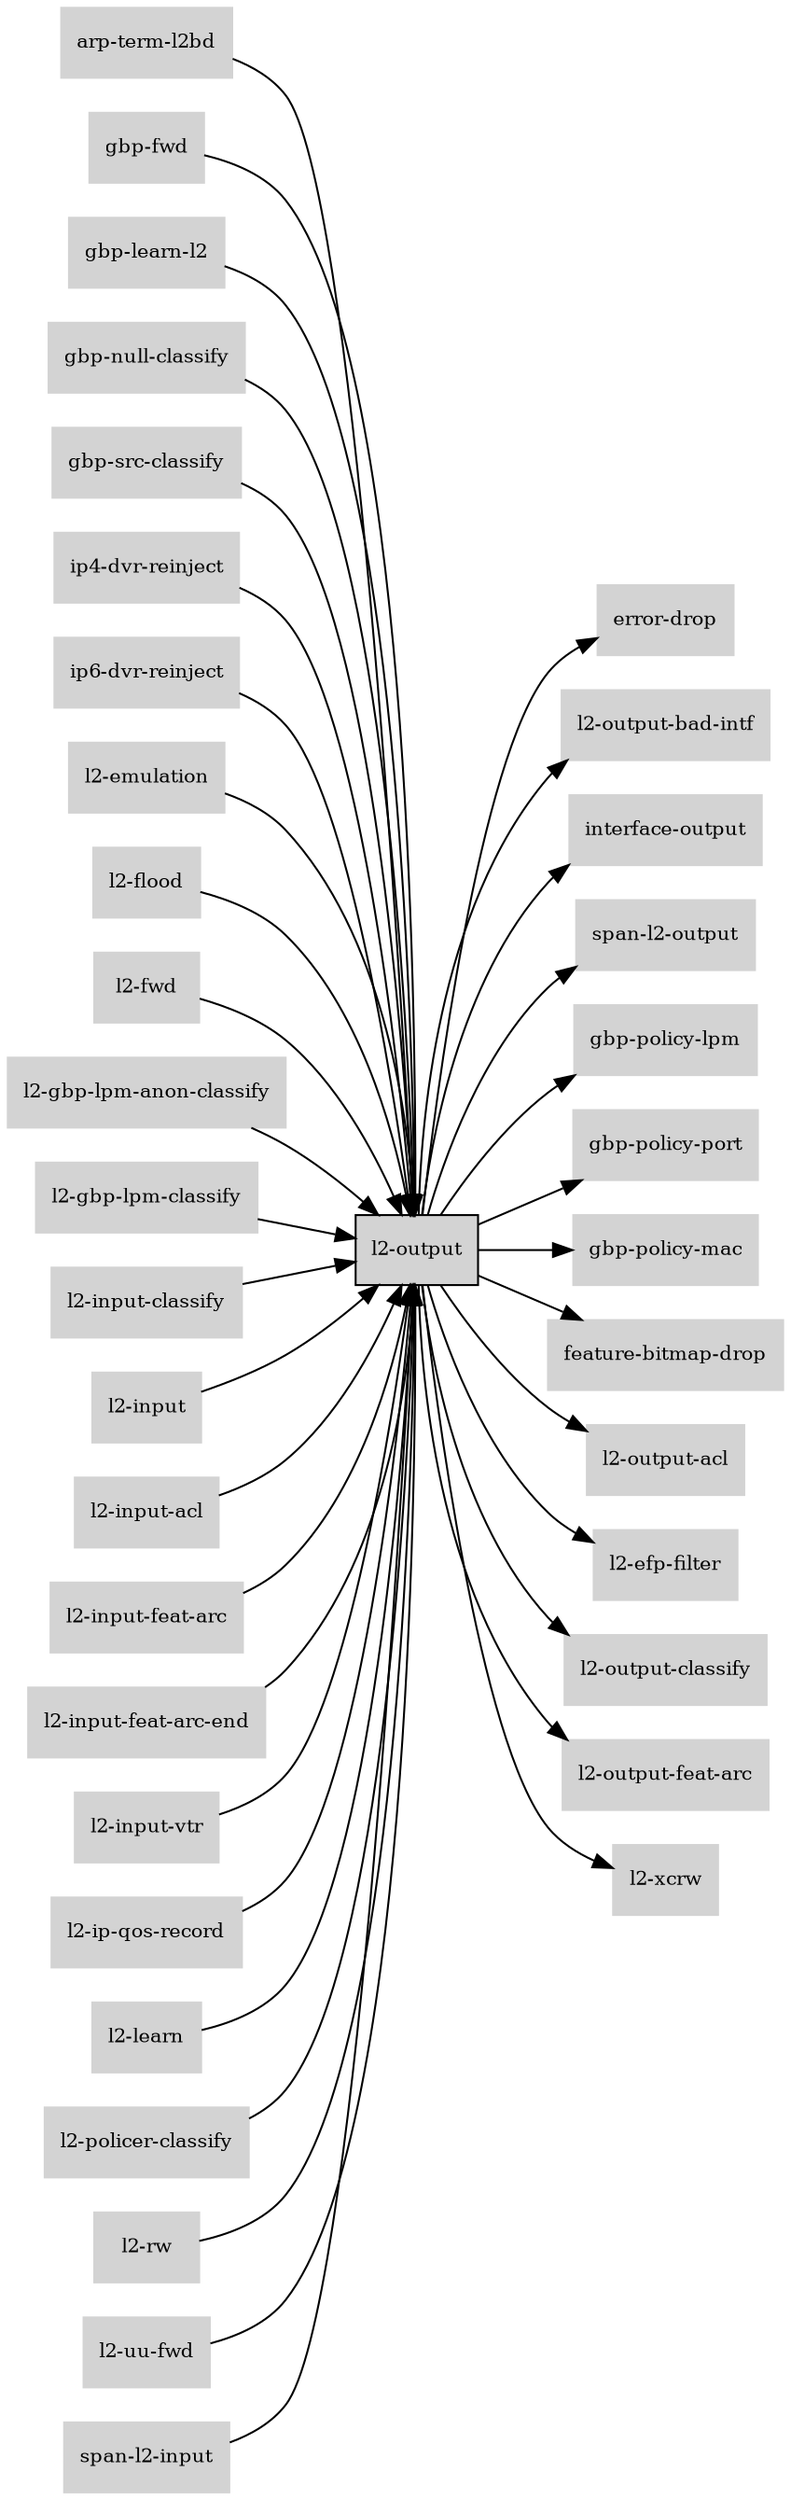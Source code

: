 digraph "l2_output_subgraph" {
  rankdir=LR;
  node [shape=box, style=filled, fontsize=10, color=lightgray, fontcolor=black, fillcolor=lightgray];
  "l2-output" [color=black, fontcolor=black, fillcolor=lightgray];
  edge [fontsize=8];
  "arp-term-l2bd" -> "l2-output";
  "gbp-fwd" -> "l2-output";
  "gbp-learn-l2" -> "l2-output";
  "gbp-null-classify" -> "l2-output";
  "gbp-src-classify" -> "l2-output";
  "ip4-dvr-reinject" -> "l2-output";
  "ip6-dvr-reinject" -> "l2-output";
  "l2-emulation" -> "l2-output";
  "l2-flood" -> "l2-output";
  "l2-fwd" -> "l2-output";
  "l2-gbp-lpm-anon-classify" -> "l2-output";
  "l2-gbp-lpm-classify" -> "l2-output";
  "l2-input-classify" -> "l2-output";
  "l2-input" -> "l2-output";
  "l2-input-acl" -> "l2-output";
  "l2-input-feat-arc" -> "l2-output";
  "l2-input-feat-arc-end" -> "l2-output";
  "l2-input-vtr" -> "l2-output";
  "l2-ip-qos-record" -> "l2-output";
  "l2-learn" -> "l2-output";
  "l2-output" -> "error-drop";
  "l2-output" -> "l2-output-bad-intf";
  "l2-output" -> "interface-output";
  "l2-output" -> "span-l2-output";
  "l2-output" -> "gbp-policy-lpm";
  "l2-output" -> "gbp-policy-port";
  "l2-output" -> "gbp-policy-mac";
  "l2-output" -> "feature-bitmap-drop";
  "l2-output" -> "l2-output-acl";
  "l2-output" -> "l2-efp-filter";
  "l2-output" -> "l2-output-classify";
  "l2-output" -> "l2-output-feat-arc";
  "l2-output" -> "l2-xcrw";
  "l2-policer-classify" -> "l2-output";
  "l2-rw" -> "l2-output";
  "l2-uu-fwd" -> "l2-output";
  "span-l2-input" -> "l2-output";
}
